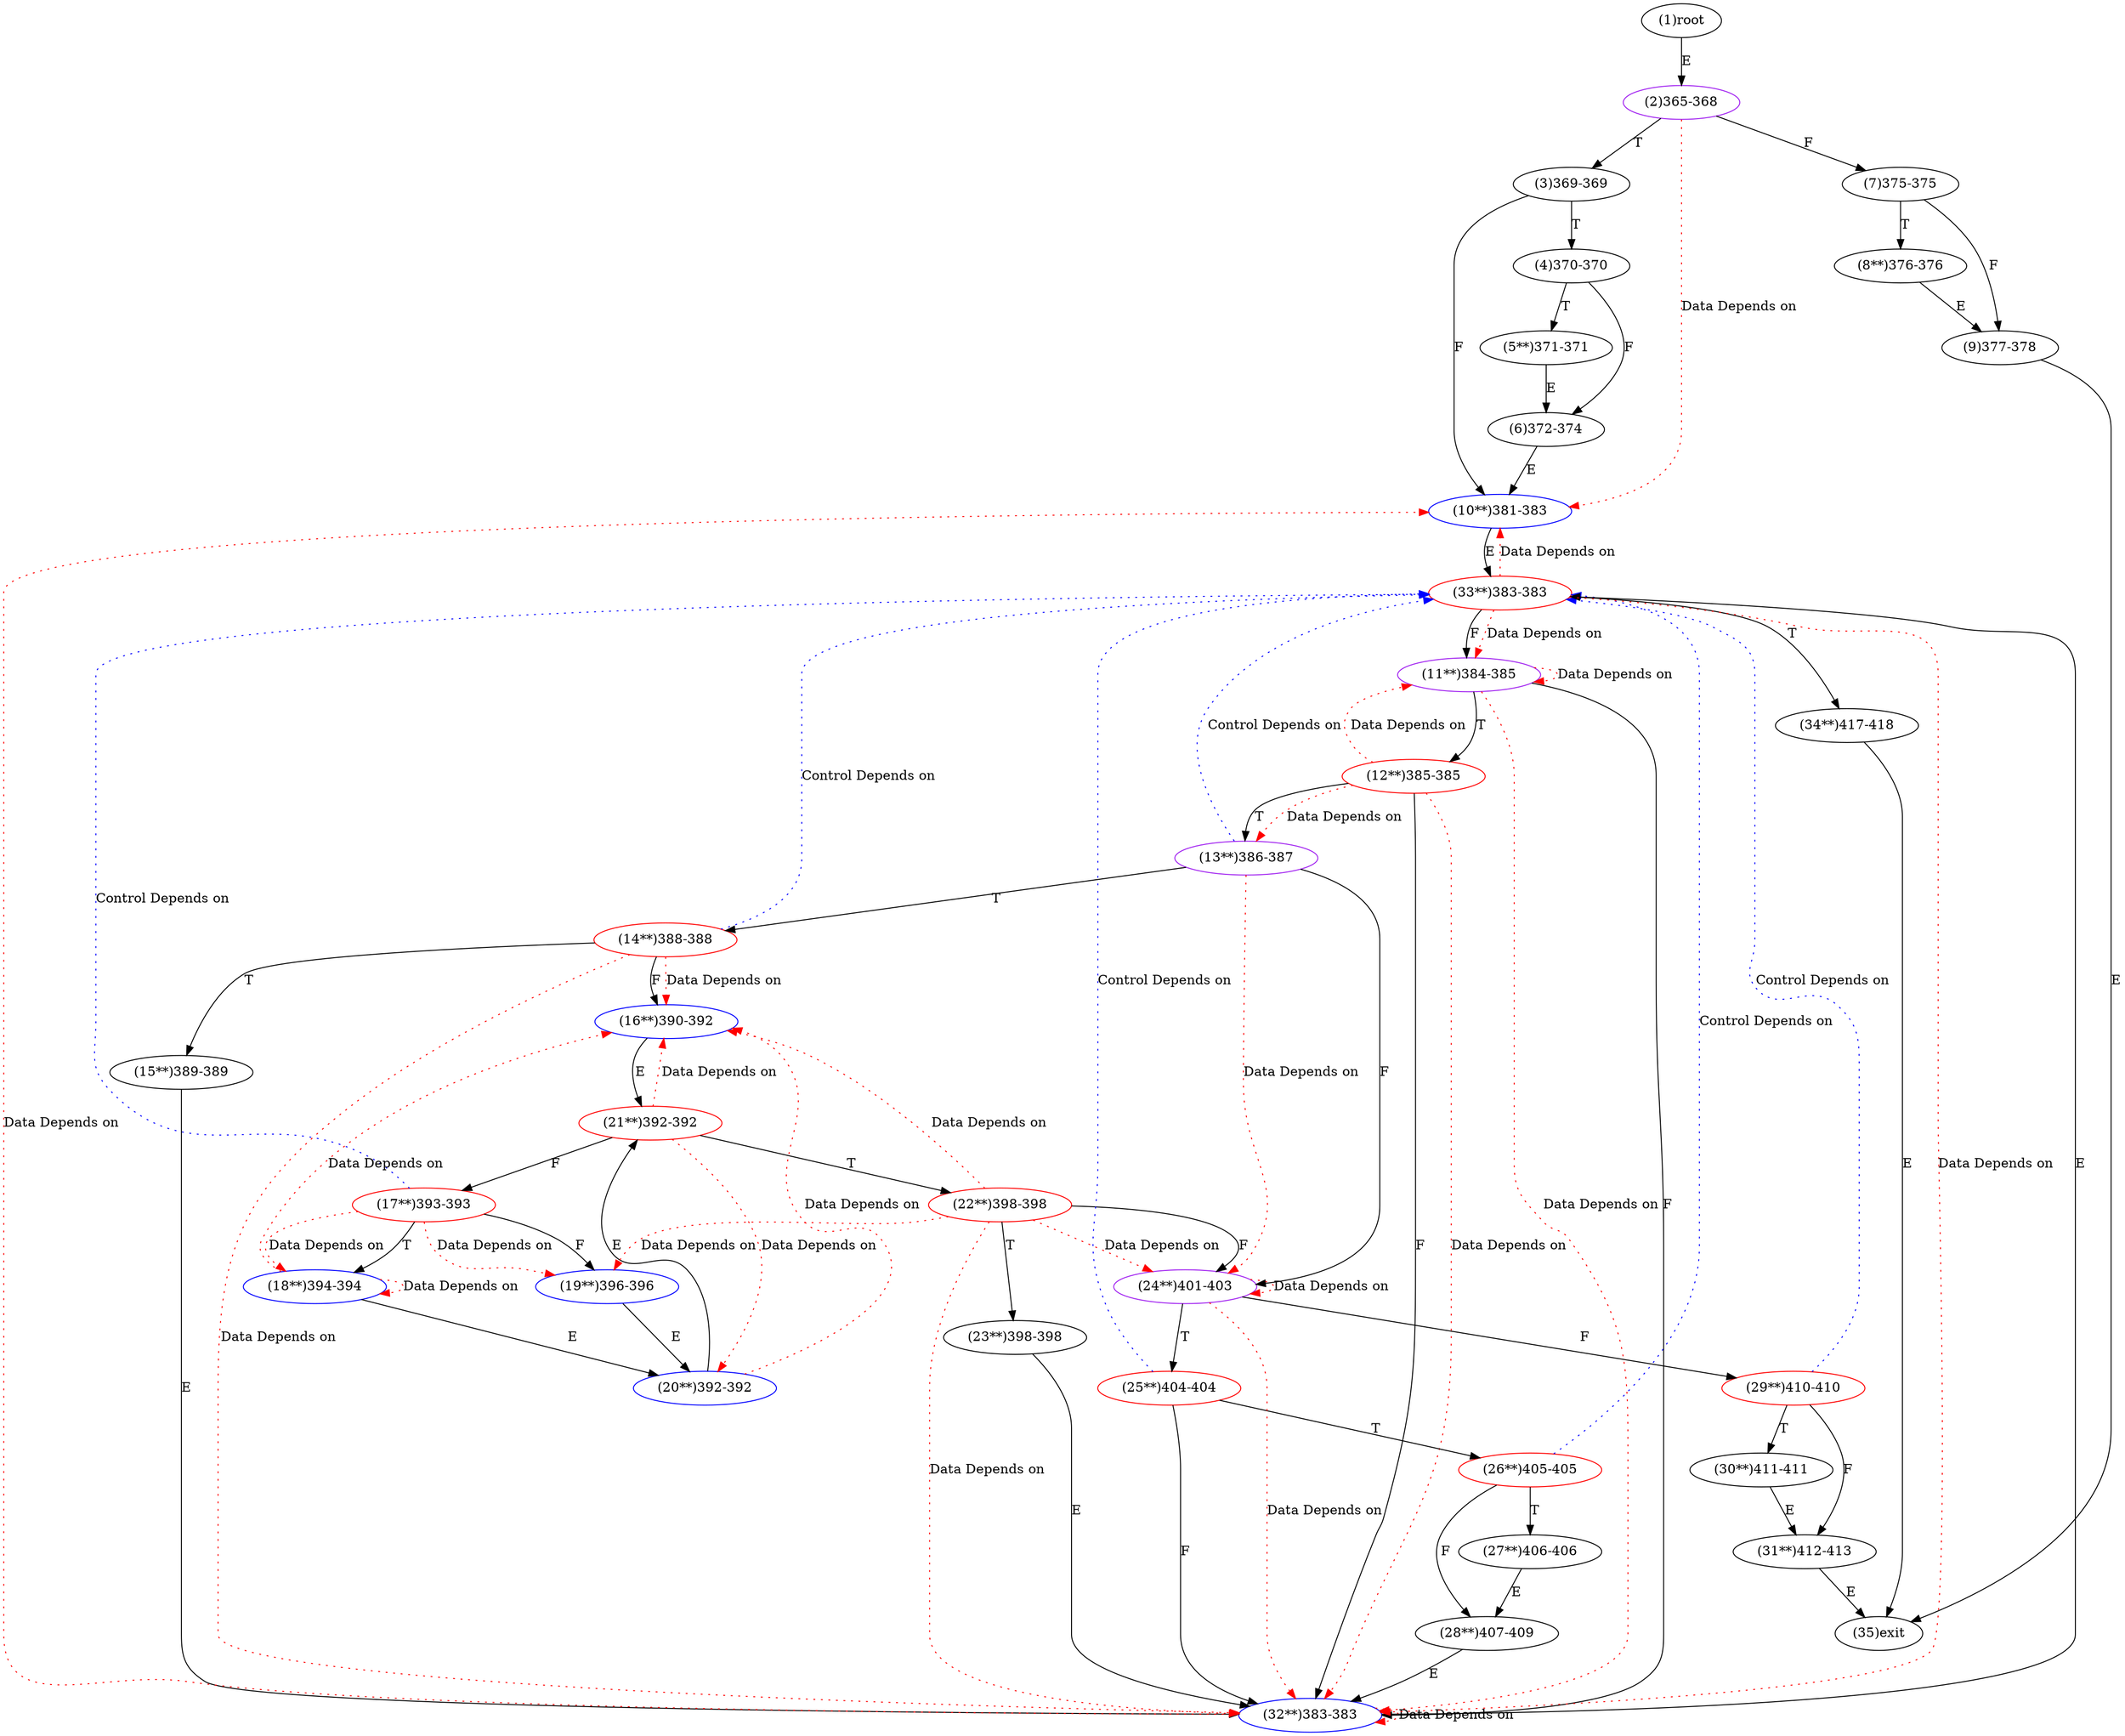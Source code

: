 digraph "" { 
1[ label="(1)root"];
2[ label="(2)365-368",color=purple];
3[ label="(3)369-369"];
4[ label="(4)370-370"];
5[ label="(5**)371-371"];
6[ label="(6)372-374"];
7[ label="(7)375-375"];
8[ label="(8**)376-376"];
9[ label="(9)377-378"];
10[ label="(10**)381-383",color=blue];
11[ label="(11**)384-385",color=purple];
12[ label="(12**)385-385",color=red];
13[ label="(13**)386-387",color=purple];
14[ label="(14**)388-388",color=red];
15[ label="(15**)389-389"];
17[ label="(17**)393-393",color=red];
16[ label="(16**)390-392",color=blue];
19[ label="(19**)396-396",color=blue];
18[ label="(18**)394-394",color=blue];
21[ label="(21**)392-392",color=red];
20[ label="(20**)392-392",color=blue];
23[ label="(23**)398-398"];
22[ label="(22**)398-398",color=red];
25[ label="(25**)404-404",color=red];
24[ label="(24**)401-403",color=purple];
27[ label="(27**)406-406"];
26[ label="(26**)405-405",color=red];
29[ label="(29**)410-410",color=red];
28[ label="(28**)407-409"];
31[ label="(31**)412-413"];
30[ label="(30**)411-411"];
34[ label="(34**)417-418"];
35[ label="(35)exit"];
32[ label="(32**)383-383",color=blue];
33[ label="(33**)383-383",color=red];
1->2[ label="E"];
2->7[ label="F"];
2->3[ label="T"];
3->10[ label="F"];
3->4[ label="T"];
4->6[ label="F"];
4->5[ label="T"];
5->6[ label="E"];
6->10[ label="E"];
7->9[ label="F"];
7->8[ label="T"];
8->9[ label="E"];
9->35[ label="E"];
10->33[ label="E"];
11->32[ label="F"];
11->12[ label="T"];
12->32[ label="F"];
12->13[ label="T"];
13->24[ label="F"];
13->14[ label="T"];
14->16[ label="F"];
14->15[ label="T"];
15->32[ label="E"];
16->21[ label="E"];
17->19[ label="F"];
17->18[ label="T"];
18->20[ label="E"];
19->20[ label="E"];
20->21[ label="E"];
21->17[ label="F"];
21->22[ label="T"];
22->24[ label="F"];
22->23[ label="T"];
23->32[ label="E"];
24->29[ label="F"];
24->25[ label="T"];
25->32[ label="F"];
25->26[ label="T"];
26->28[ label="F"];
26->27[ label="T"];
27->28[ label="E"];
28->32[ label="E"];
29->31[ label="F"];
29->30[ label="T"];
30->31[ label="E"];
31->35[ label="E"];
32->33[ label="E"];
33->11[ label="F"];
33->34[ label="T"];
34->35[ label="E"];
2->10[ color="red" label="Data Depends on" style = dotted ];
11->11[ color="red" label="Data Depends on" style = dotted ];
11->32[ color="red" label="Data Depends on" style = dotted ];
12->13[ color="red" label="Data Depends on" style = dotted ];
12->11[ color="red" label="Data Depends on" style = dotted ];
12->32[ color="red" label="Data Depends on" style = dotted ];
13->24[ color="red" label="Data Depends on" style = dotted ];
13->33[ color="blue" label="Control Depends on" style = dotted ];
14->32[ color="red" label="Data Depends on" style = dotted ];
14->33[ color="blue" label="Control Depends on" style = dotted ];
14->16[ color="red" label="Data Depends on" style = dotted ];
17->19[ color="red" label="Data Depends on" style = dotted ];
17->33[ color="blue" label="Control Depends on" style = dotted ];
17->18[ color="red" label="Data Depends on" style = dotted ];
18->18[ color="red" label="Data Depends on" style = dotted ];
18->16[ color="red" label="Data Depends on" style = dotted ];
21->20[ color="red" label="Data Depends on" style = dotted ];
21->16[ color="red" label="Data Depends on" style = dotted ];
20->16[ color="red" label="Data Depends on" style = dotted ];
22->32[ color="red" label="Data Depends on" style = dotted ];
22->19[ color="red" label="Data Depends on" style = dotted ];
22->16[ color="red" label="Data Depends on" style = dotted ];
22->24[ color="red" label="Data Depends on" style = dotted ];
25->33[ color="blue" label="Control Depends on" style = dotted ];
24->24[ color="red" label="Data Depends on" style = dotted ];
24->32[ color="red" label="Data Depends on" style = dotted ];
26->33[ color="blue" label="Control Depends on" style = dotted ];
29->33[ color="blue" label="Control Depends on" style = dotted ];
32->32[ color="red" label="Data Depends on" style = dotted ];
32->10[ color="red" label="Data Depends on" style = dotted ];
33->32[ color="red" label="Data Depends on" style = dotted ];
33->11[ color="red" label="Data Depends on" style = dotted ];
33->10[ color="red" label="Data Depends on" style = dotted ];
}